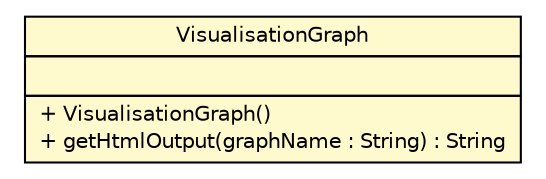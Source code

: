 #!/usr/local/bin/dot
#
# Class diagram 
# Generated by UMLGraph version R5_6-24-gf6e263 (http://www.umlgraph.org/)
#

digraph G {
	edge [fontname="Helvetica",fontsize=10,labelfontname="Helvetica",labelfontsize=10];
	node [fontname="Helvetica",fontsize=10,shape=plaintext];
	nodesep=0.25;
	ranksep=0.5;
	// de.tud.plt.r43ples.visualisation.VisualisationGraph
	c5903 [label=<<table title="de.tud.plt.r43ples.visualisation.VisualisationGraph" border="0" cellborder="1" cellspacing="0" cellpadding="2" port="p" bgcolor="lemonChiffon" href="./VisualisationGraph.html">
		<tr><td><table border="0" cellspacing="0" cellpadding="1">
<tr><td align="center" balign="center"> VisualisationGraph </td></tr>
		</table></td></tr>
		<tr><td><table border="0" cellspacing="0" cellpadding="1">
<tr><td align="left" balign="left">  </td></tr>
		</table></td></tr>
		<tr><td><table border="0" cellspacing="0" cellpadding="1">
<tr><td align="left" balign="left"> + VisualisationGraph() </td></tr>
<tr><td align="left" balign="left"> + getHtmlOutput(graphName : String) : String </td></tr>
		</table></td></tr>
		</table>>, URL="./VisualisationGraph.html", fontname="Helvetica", fontcolor="black", fontsize=10.0];
}

